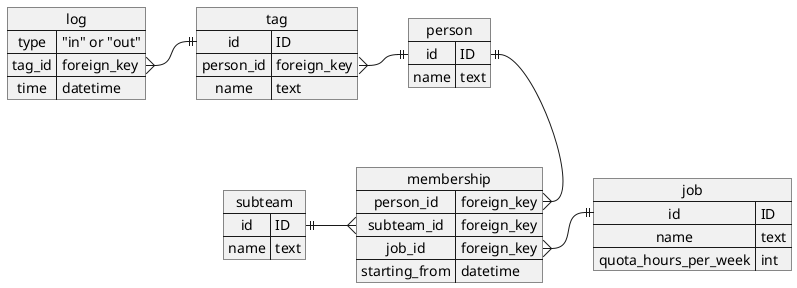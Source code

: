 @startuml

map log {
	type => "in" or "out"
	tag_id => foreign_key
	time => datetime
}

map tag {
	id => ID
	person_id => foreign_key
	name => text
}

map person {
	id => ID
	name => text
}

map membership {
	person_id => foreign_key
	subteam_id => foreign_key
	job_id => foreign_key
	starting_from => datetime
}

map subteam {
	id => ID
	name => text
}

map job {
	id => ID
	name => text
	quota_hours_per_week => int
}

log::tag_id		}-||	tag::id
tag::person_id		}-||	person::id

membership::person_id	}-u-||	person::id
membership::subteam_id	}-l-||	subteam::id
membership::job_id	}-||	job::id

@enduml
